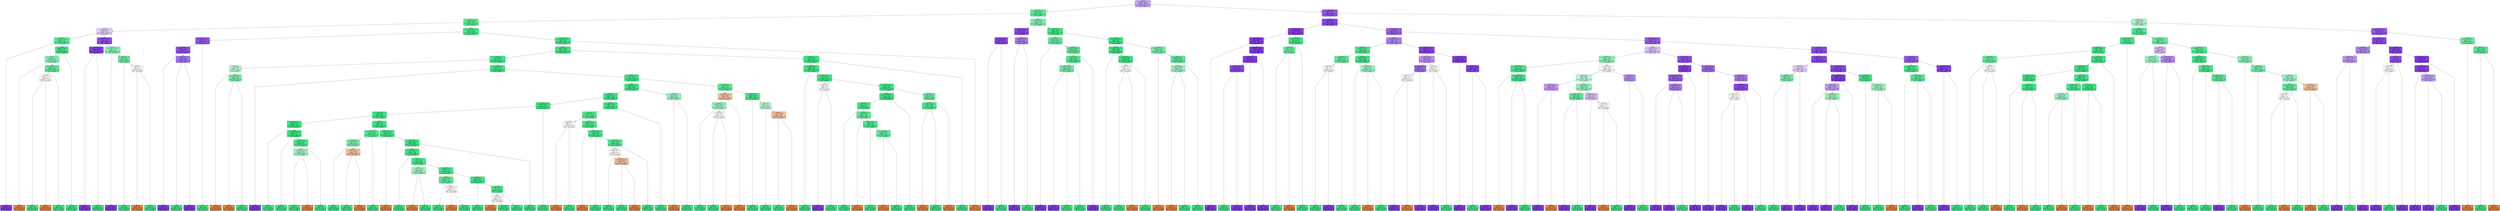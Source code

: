 digraph Tree {
node [shape=box, style="filled, rounded", color="black", fontname="helvetica"] ;
graph [ranksep=equally, splines=polyline] ;
edge [fontname="helvetica"] ;
0 [label="node #0\nMin force <= 0.544\ngini = 0.467\nsamples = 100.0%\nvalue = [0.015, 0.338, 0.647]\nclass = GOOD", fillcolor="#c4a3f3"] ;
1 [label="node #1\nDiameter <= 0.564\ngini = 0.281\nsamples = 30.0%\nvalue = [0.032, 0.837, 0.131]\nclass = Qualified", fillcolor="#5eea99"] ;
0 -> 1 [labeldistance=2.5, labelangle=45, headlabel="True"] ;
2 [label="node #2\nAve force <= 0.298\ngini = 0.233\nsamples = 22.8%\nvalue = [0.039, 0.87, 0.091]\nclass = Qualified", fillcolor="#55e993"] ;
1 -> 2 ;
3 [label="node #3\nMin force <= 0.432\ngini = 0.51\nsamples = 2.8%\nvalue = [0.023, 0.412, 0.565]\nclass = GOOD", fillcolor="#deccf8"] ;
2 -> 3 ;
4 [label="node #4\nMax force <= 0.046\ngini = 0.253\nsamples = 1.2%\nvalue = [0.036, 0.857, 0.107]\nclass = Qualified", fillcolor="#59e995"] ;
3 -> 4 ;
5 [label="node #5\ngini = 0.0\nsamples = 0.1%\nvalue = [0.0, 0.0, 1.0]\nclass = GOOD", fillcolor="#8139e5"] ;
4 -> 5 ;
6 [label="node #6\nDiameter <= 0.209\ngini = 0.077\nsamples = 1.1%\nvalue = [0.04, 0.96, 0.0]\nclass = Qualified", fillcolor="#41e686"] ;
4 -> 6 ;
7 [label="node #7\nRoll density <= 0.777\ngini = 0.408\nsamples = 0.2%\nvalue = [0.286, 0.714, 0.0]\nclass = Qualified", fillcolor="#88efb3"] ;
6 -> 7 ;
8 [label="node #8\ngini = 0.0\nsamples = 0.0%\nvalue = [1.0, 0.0, 0.0]\nclass = Not qualified", fillcolor="#e58139"] ;
7 -> 8 ;
9 [label="node #9\nMin force <= 0.139\ngini = 0.278\nsamples = 0.1%\nvalue = [0.167, 0.833, 0.0]\nclass = Qualified", fillcolor="#61ea9a"] ;
7 -> 9 ;
10 [label="node #10\nMin force <= 0.083\ngini = 0.5\nsamples = 0.0%\nvalue = [0.5, 0.5, 0.0]\nclass = Not qualified", fillcolor="#ffffff"] ;
9 -> 10 ;
11 [label="node #11\ngini = 0.0\nsamples = 0.0%\nvalue = [0.0, 1.0, 0.0]\nclass = Qualified", fillcolor="#39e581"] ;
10 -> 11 ;
12 [label="node #12\ngini = 0.0\nsamples = 0.0%\nvalue = [1.0, 0.0, 0.0]\nclass = Not qualified", fillcolor="#e58139"] ;
10 -> 12 ;
13 [label="node #13\ngini = 0.0\nsamples = 0.1%\nvalue = [0.0, 1.0, 0.0]\nclass = Qualified", fillcolor="#39e581"] ;
9 -> 13 ;
14 [label="node #14\ngini = 0.0\nsamples = 0.9%\nvalue = [0.0, 1.0, 0.0]\nclass = Qualified", fillcolor="#39e581"] ;
6 -> 14 ;
15 [label="node #15\nMax force <= 0.094\ngini = 0.171\nsamples = 1.6%\nvalue = [0.013, 0.08, 0.907]\nclass = GOOD", fillcolor="#8e4de8"] ;
3 -> 15 ;
16 [label="node #16\nMax CV% <= 0.036\ngini = 0.056\nsamples = 1.5%\nvalue = [0.0, 0.029, 0.971]\nclass = GOOD", fillcolor="#853fe6"] ;
15 -> 16 ;
17 [label="node #17\ngini = 0.0\nsamples = 1.4%\nvalue = [0.0, 0.0, 1.0]\nclass = GOOD", fillcolor="#8139e5"] ;
16 -> 17 ;
18 [label="node #18\ngini = 0.0\nsamples = 0.0%\nvalue = [0.0, 1.0, 0.0]\nclass = Qualified", fillcolor="#39e581"] ;
16 -> 18 ;
19 [label="node #19\nMax CV% <= 0.039\ngini = 0.5\nsamples = 0.1%\nvalue = [0.167, 0.667, 0.167]\nclass = Qualified", fillcolor="#88efb3"] ;
15 -> 19 ;
20 [label="node #20\ngini = 0.0\nsamples = 0.0%\nvalue = [0.0, 0.0, 1.0]\nclass = GOOD", fillcolor="#8139e5"] ;
19 -> 20 ;
21 [label="node #21\nMin force <= 0.524\ngini = 0.32\nsamples = 0.1%\nvalue = [0.2, 0.8, 0.0]\nclass = Qualified", fillcolor="#6aeca0"] ;
19 -> 21 ;
22 [label="node #22\ngini = 0.0\nsamples = 0.1%\nvalue = [0.0, 1.0, 0.0]\nclass = Qualified", fillcolor="#39e581"] ;
21 -> 22 ;
23 [label="node #23\nAve force <= 0.27\ngini = 0.5\nsamples = 0.0%\nvalue = [0.5, 0.5, 0.0]\nclass = Not qualified", fillcolor="#ffffff"] ;
21 -> 23 ;
24 [label="node #24\ngini = 0.0\nsamples = 0.0%\nvalue = [1.0, 0.0, 0.0]\nclass = Not qualified", fillcolor="#e58139"] ;
23 -> 24 ;
25 [label="node #25\ngini = 0.0\nsamples = 0.0%\nvalue = [0.0, 1.0, 0.0]\nclass = Qualified", fillcolor="#39e581"] ;
23 -> 25 ;
26 [label="node #26\nMax force <= 0.079\ngini = 0.124\nsamples = 19.9%\nvalue = [0.041, 0.935, 0.024]\nclass = Qualified", fillcolor="#46e78a"] ;
2 -> 26 ;
27 [label="node #27\nRoll density <= 0.75\ngini = 0.236\nsamples = 0.5%\nvalue = [0.0, 0.136, 0.864]\nclass = GOOD", fillcolor="#9558e9"] ;
26 -> 27 ;
28 [label="node #28\nMax force <= 0.072\ngini = 0.172\nsamples = 0.5%\nvalue = [0.0, 0.095, 0.905]\nclass = GOOD", fillcolor="#8e4ee8"] ;
27 -> 28 ;
29 [label="node #29\ngini = 0.0\nsamples = 0.3%\nvalue = [0.0, 0.0, 1.0]\nclass = GOOD", fillcolor="#8139e5"] ;
28 -> 29 ;
30 [label="node #30\nMin force <= 0.5\ngini = 0.346\nsamples = 0.2%\nvalue = [0.0, 0.222, 0.778]\nclass = GOOD", fillcolor="#a572ec"] ;
28 -> 30 ;
31 [label="node #31\ngini = 0.0\nsamples = 0.0%\nvalue = [0.0, 1.0, 0.0]\nclass = Qualified", fillcolor="#39e581"] ;
30 -> 31 ;
32 [label="node #32\ngini = 0.0\nsamples = 0.2%\nvalue = [0.0, 0.0, 1.0]\nclass = GOOD", fillcolor="#8139e5"] ;
30 -> 32 ;
33 [label="node #33\ngini = 0.0\nsamples = 0.0%\nvalue = [0.0, 1.0, 0.0]\nclass = Qualified", fillcolor="#39e581"] ;
27 -> 33 ;
34 [label="node #34\nMax force <= 0.486\ngini = 0.087\nsamples = 19.5%\nvalue = [0.042, 0.954, 0.003]\nclass = Qualified", fillcolor="#42e687"] ;
26 -> 34 ;
35 [label="node #35\nDiameter <= 0.45\ngini = 0.061\nsamples = 19.2%\nvalue = [0.028, 0.968, 0.003]\nclass = Qualified", fillcolor="#3fe685"] ;
34 -> 35 ;
36 [label="node #36\nAve CV% <= 0.082\ngini = 0.083\nsamples = 11.5%\nvalue = [0.039, 0.957, 0.004]\nclass = Qualified", fillcolor="#42e687"] ;
35 -> 36 ;
37 [label="node #37\nMin CV% <= 0.149\ngini = 0.48\nsamples = 0.1%\nvalue = [0.4, 0.6, 0.0]\nclass = Qualified", fillcolor="#bdf6d5"] ;
36 -> 37 ;
38 [label="node #38\ngini = 0.0\nsamples = 0.0%\nvalue = [1.0, 0.0, 0.0]\nclass = Not qualified", fillcolor="#e58139"] ;
37 -> 38 ;
39 [label="node #39\nMin force <= 0.391\ngini = 0.375\nsamples = 0.1%\nvalue = [0.25, 0.75, 0.0]\nclass = Qualified", fillcolor="#7beeab"] ;
37 -> 39 ;
40 [label="node #40\ngini = 0.0\nsamples = 0.0%\nvalue = [1.0, 0.0, 0.0]\nclass = Not qualified", fillcolor="#e58139"] ;
39 -> 40 ;
41 [label="node #41\ngini = 0.0\nsamples = 0.1%\nvalue = [0.0, 1.0, 0.0]\nclass = Qualified", fillcolor="#39e581"] ;
39 -> 41 ;
42 [label="node #42\nMax CV% <= 0.038\ngini = 0.077\nsamples = 11.4%\nvalue = [0.036, 0.96, 0.004]\nclass = Qualified", fillcolor="#41e686"] ;
36 -> 42 ;
43 [label="node #43\ngini = 0.0\nsamples = 0.0%\nvalue = [0.0, 0.0, 1.0]\nclass = GOOD", fillcolor="#8139e5"] ;
42 -> 43 ;
44 [label="node #44\nMax CV% <= 0.199\ngini = 0.07\nsamples = 11.3%\nvalue = [0.036, 0.964, 0.0]\nclass = Qualified", fillcolor="#40e686"] ;
42 -> 44 ;
45 [label="node #45\nDiameter <= 0.449\ngini = 0.052\nsamples = 10.5%\nvalue = [0.027, 0.973, 0.0]\nclass = Qualified", fillcolor="#3ee684"] ;
44 -> 45 ;
46 [label="node #46\nMax CV% <= 0.14\ngini = 0.049\nsamples = 10.4%\nvalue = [0.025, 0.975, 0.0]\nclass = Qualified", fillcolor="#3ee684"] ;
45 -> 46 ;
47 [label="node #47\nRoll density <= 0.677\ngini = 0.037\nsamples = 8.1%\nvalue = [0.019, 0.981, 0.0]\nclass = Qualified", fillcolor="#3de583"] ;
46 -> 47 ;
48 [label="node #48\nMin CV% <= 0.419\ngini = 0.051\nsamples = 5.8%\nvalue = [0.026, 0.974, 0.0]\nclass = Qualified", fillcolor="#3ee684"] ;
47 -> 48 ;
49 [label="node #49\nDiameter <= 0.394\ngini = 0.016\nsamples = 2.8%\nvalue = [0.008, 0.992, 0.0]\nclass = Qualified", fillcolor="#3be582"] ;
48 -> 49 ;
50 [label="node #50\ngini = 0.0\nsamples = 1.4%\nvalue = [0.0, 1.0, 0.0]\nclass = Qualified", fillcolor="#39e581"] ;
49 -> 50 ;
51 [label="node #51\nRoll density <= 0.568\ngini = 0.032\nsamples = 1.3%\nvalue = [0.016, 0.984, 0.0]\nclass = Qualified", fillcolor="#3ce583"] ;
49 -> 51 ;
52 [label="node #52\ngini = 0.0\nsamples = 1.0%\nvalue = [0.0, 1.0, 0.0]\nclass = Qualified", fillcolor="#39e581"] ;
51 -> 52 ;
53 [label="node #53\nDiameter <= 0.396\ngini = 0.133\nsamples = 0.3%\nvalue = [0.071, 0.929, 0.0]\nclass = Qualified", fillcolor="#48e78b"] ;
51 -> 53 ;
54 [label="node #54\nAve force <= 0.464\ngini = 0.444\nsamples = 0.1%\nvalue = [0.333, 0.667, 0.0]\nclass = Qualified", fillcolor="#9cf2c0"] ;
53 -> 54 ;
55 [label="node #55\ngini = 0.0\nsamples = 0.0%\nvalue = [0.0, 1.0, 0.0]\nclass = Qualified", fillcolor="#39e581"] ;
54 -> 55 ;
56 [label="node #56\ngini = 0.0\nsamples = 0.0%\nvalue = [1.0, 0.0, 0.0]\nclass = Not qualified", fillcolor="#e58139"] ;
54 -> 56 ;
57 [label="node #57\ngini = 0.0\nsamples = 0.2%\nvalue = [0.0, 1.0, 0.0]\nclass = Qualified", fillcolor="#39e581"] ;
53 -> 57 ;
58 [label="node #58\nMax force <= 0.137\ngini = 0.083\nsamples = 3.0%\nvalue = [0.043, 0.957, 0.0]\nclass = Qualified", fillcolor="#42e687"] ;
48 -> 58 ;
59 [label="node #59\nMin CV% <= 0.527\ngini = 0.219\nsamples = 0.3%\nvalue = [0.125, 0.875, 0.0]\nclass = Qualified", fillcolor="#55e993"] ;
58 -> 59 ;
60 [label="node #60\nMax CV% <= 0.091\ngini = 0.375\nsamples = 0.2%\nvalue = [0.25, 0.75, 0.0]\nclass = Qualified", fillcolor="#7beeab"] ;
59 -> 60 ;
61 [label="node #61\ngini = 0.0\nsamples = 0.1%\nvalue = [0.0, 1.0, 0.0]\nclass = Qualified", fillcolor="#39e581"] ;
60 -> 61 ;
62 [label="node #62\nMax force <= 0.123\ngini = 0.444\nsamples = 0.1%\nvalue = [0.667, 0.333, 0.0]\nclass = Not qualified", fillcolor="#f2c09c"] ;
60 -> 62 ;
63 [label="node #63\ngini = 0.0\nsamples = 0.0%\nvalue = [0.0, 1.0, 0.0]\nclass = Qualified", fillcolor="#39e581"] ;
62 -> 63 ;
64 [label="node #64\ngini = 0.0\nsamples = 0.0%\nvalue = [1.0, 0.0, 0.0]\nclass = Not qualified", fillcolor="#e58139"] ;
62 -> 64 ;
65 [label="node #65\ngini = 0.0\nsamples = 0.2%\nvalue = [0.0, 1.0, 0.0]\nclass = Qualified", fillcolor="#39e581"] ;
59 -> 65 ;
66 [label="node #66\nDiameter <= 0.299\ngini = 0.063\nsamples = 2.7%\nvalue = [0.033, 0.967, 0.0]\nclass = Qualified", fillcolor="#40e685"] ;
58 -> 66 ;
67 [label="node #67\ngini = 0.0\nsamples = 0.0%\nvalue = [1.0, 0.0, 0.0]\nclass = Not qualified", fillcolor="#e58139"] ;
66 -> 67 ;
68 [label="node #68\nAve CV% <= 0.336\ngini = 0.048\nsamples = 2.6%\nvalue = [0.025, 0.975, 0.0]\nclass = Qualified", fillcolor="#3ee684"] ;
66 -> 68 ;
69 [label="node #69\nMin force <= 0.429\ngini = 0.101\nsamples = 1.2%\nvalue = [0.054, 0.946, 0.0]\nclass = Qualified", fillcolor="#44e688"] ;
68 -> 69 ;
70 [label="node #70\ngini = 0.0\nsamples = 0.3%\nvalue = [0.0, 1.0, 0.0]\nclass = Qualified", fillcolor="#39e581"] ;
69 -> 70 ;
71 [label="node #71\nMin force <= 0.441\ngini = 0.136\nsamples = 0.9%\nvalue = [0.073, 0.927, 0.0]\nclass = Qualified", fillcolor="#49e78b"] ;
69 -> 71 ;
72 [label="node #72\nAve CV% <= 0.246\ngini = 0.444\nsamples = 0.1%\nvalue = [0.333, 0.667, 0.0]\nclass = Qualified", fillcolor="#9cf2c0"] ;
71 -> 72 ;
73 [label="node #73\ngini = 0.0\nsamples = 0.0%\nvalue = [1.0, 0.0, 0.0]\nclass = Not qualified", fillcolor="#e58139"] ;
72 -> 73 ;
74 [label="node #74\ngini = 0.0\nsamples = 0.0%\nvalue = [0.0, 1.0, 0.0]\nclass = Qualified", fillcolor="#39e581"] ;
72 -> 74 ;
75 [label="node #75\nMax force <= 0.151\ngini = 0.1\nsamples = 0.8%\nvalue = [0.053, 0.947, 0.0]\nclass = Qualified", fillcolor="#44e688"] ;
71 -> 75 ;
76 [label="node #76\nMin force <= 0.527\ngini = 0.278\nsamples = 0.1%\nvalue = [0.167, 0.833, 0.0]\nclass = Qualified", fillcolor="#61ea9a"] ;
75 -> 76 ;
77 [label="node #77\ngini = 0.0\nsamples = 0.1%\nvalue = [0.0, 1.0, 0.0]\nclass = Qualified", fillcolor="#39e581"] ;
76 -> 77 ;
78 [label="node #78\nRoll density <= 0.595\ngini = 0.5\nsamples = 0.0%\nvalue = [0.5, 0.5, 0.0]\nclass = Not qualified", fillcolor="#ffffff"] ;
76 -> 78 ;
79 [label="node #79\ngini = 0.0\nsamples = 0.0%\nvalue = [1.0, 0.0, 0.0]\nclass = Not qualified", fillcolor="#e58139"] ;
78 -> 79 ;
80 [label="node #80\ngini = 0.0\nsamples = 0.0%\nvalue = [0.0, 1.0, 0.0]\nclass = Qualified", fillcolor="#39e581"] ;
78 -> 80 ;
81 [label="node #81\nMin CV% <= 0.5\ngini = 0.061\nsamples = 0.7%\nvalue = [0.031, 0.969, 0.0]\nclass = Qualified", fillcolor="#3fe685"] ;
75 -> 81 ;
82 [label="node #82\ngini = 0.0\nsamples = 0.5%\nvalue = [0.0, 1.0, 0.0]\nclass = Qualified", fillcolor="#39e581"] ;
81 -> 82 ;
83 [label="node #83\nAve force <= 0.516\ngini = 0.18\nsamples = 0.2%\nvalue = [0.1, 0.9, 0.0]\nclass = Qualified", fillcolor="#4fe88f"] ;
81 -> 83 ;
84 [label="node #84\nAve CV% <= 0.291\ngini = 0.5\nsamples = 0.0%\nvalue = [0.5, 0.5, 0.0]\nclass = Not qualified", fillcolor="#ffffff"] ;
83 -> 84 ;
85 [label="node #85\ngini = 0.0\nsamples = 0.0%\nvalue = [1.0, 0.0, 0.0]\nclass = Not qualified", fillcolor="#e58139"] ;
84 -> 85 ;
86 [label="node #86\ngini = 0.0\nsamples = 0.0%\nvalue = [0.0, 1.0, 0.0]\nclass = Qualified", fillcolor="#39e581"] ;
84 -> 86 ;
87 [label="node #87\ngini = 0.0\nsamples = 0.2%\nvalue = [0.0, 1.0, 0.0]\nclass = Qualified", fillcolor="#39e581"] ;
83 -> 87 ;
88 [label="node #88\ngini = 0.0\nsamples = 1.4%\nvalue = [0.0, 1.0, 0.0]\nclass = Qualified", fillcolor="#39e581"] ;
68 -> 88 ;
89 [label="node #89\ngini = 0.0\nsamples = 2.3%\nvalue = [0.0, 1.0, 0.0]\nclass = Qualified", fillcolor="#39e581"] ;
47 -> 89 ;
90 [label="node #90\nDiameter <= 0.351\ngini = 0.09\nsamples = 2.3%\nvalue = [0.047, 0.953, 0.0]\nclass = Qualified", fillcolor="#43e687"] ;
46 -> 90 ;
91 [label="node #91\nMax CV% <= 0.143\ngini = 0.183\nsamples = 1.1%\nvalue = [0.102, 0.898, 0.0]\nclass = Qualified", fillcolor="#50e88f"] ;
90 -> 91 ;
92 [label="node #92\nRoll density <= 0.7\ngini = 0.5\nsamples = 0.1%\nvalue = [0.5, 0.5, 0.0]\nclass = Not qualified", fillcolor="#ffffff"] ;
91 -> 92 ;
93 [label="node #93\ngini = 0.0\nsamples = 0.0%\nvalue = [1.0, 0.0, 0.0]\nclass = Not qualified", fillcolor="#e58139"] ;
92 -> 93 ;
94 [label="node #94\ngini = 0.0\nsamples = 0.0%\nvalue = [0.0, 1.0, 0.0]\nclass = Qualified", fillcolor="#39e581"] ;
92 -> 94 ;
95 [label="node #95\nMax force <= 0.143\ngini = 0.124\nsamples = 1.0%\nvalue = [0.067, 0.933, 0.0]\nclass = Qualified", fillcolor="#47e78a"] ;
91 -> 95 ;
96 [label="node #96\ngini = 0.0\nsamples = 0.0%\nvalue = [1.0, 0.0, 0.0]\nclass = Not qualified", fillcolor="#e58139"] ;
95 -> 96 ;
97 [label="node #97\nAve force <= 0.528\ngini = 0.087\nsamples = 1.0%\nvalue = [0.045, 0.955, 0.0]\nclass = Qualified", fillcolor="#42e687"] ;
95 -> 97 ;
98 [label="node #98\ngini = 0.0\nsamples = 0.5%\nvalue = [0.0, 1.0, 0.0]\nclass = Qualified", fillcolor="#39e581"] ;
97 -> 98 ;
99 [label="node #99\nMax force <= 0.236\ngini = 0.188\nsamples = 0.4%\nvalue = [0.105, 0.895, 0.0]\nclass = Qualified", fillcolor="#50e890"] ;
97 -> 99 ;
100 [label="node #100\nDiameter <= 0.252\ngini = 0.5\nsamples = 0.1%\nvalue = [0.5, 0.5, 0.0]\nclass = Not qualified", fillcolor="#ffffff"] ;
99 -> 100 ;
101 [label="node #101\ngini = 0.0\nsamples = 0.0%\nvalue = [0.0, 1.0, 0.0]\nclass = Qualified", fillcolor="#39e581"] ;
100 -> 101 ;
102 [label="node #102\nRoll density <= 0.695\ngini = 0.444\nsamples = 0.1%\nvalue = [0.667, 0.333, 0.0]\nclass = Not qualified", fillcolor="#f2c09c"] ;
100 -> 102 ;
103 [label="node #103\ngini = 0.0\nsamples = 0.0%\nvalue = [0.0, 1.0, 0.0]\nclass = Qualified", fillcolor="#39e581"] ;
102 -> 103 ;
104 [label="node #104\ngini = 0.0\nsamples = 0.0%\nvalue = [1.0, 0.0, 0.0]\nclass = Not qualified", fillcolor="#e58139"] ;
102 -> 104 ;
105 [label="node #105\ngini = 0.0\nsamples = 0.3%\nvalue = [0.0, 1.0, 0.0]\nclass = Qualified", fillcolor="#39e581"] ;
99 -> 105 ;
106 [label="node #106\ngini = 0.0\nsamples = 1.2%\nvalue = [0.0, 1.0, 0.0]\nclass = Qualified", fillcolor="#39e581"] ;
90 -> 106 ;
107 [label="node #107\nAve CV% <= 0.276\ngini = 0.444\nsamples = 0.1%\nvalue = [0.333, 0.667, 0.0]\nclass = Qualified", fillcolor="#9cf2c0"] ;
45 -> 107 ;
108 [label="node #108\ngini = 0.0\nsamples = 0.0%\nvalue = [1.0, 0.0, 0.0]\nclass = Not qualified", fillcolor="#e58139"] ;
107 -> 108 ;
109 [label="node #109\ngini = 0.0\nsamples = 0.0%\nvalue = [0.0, 1.0, 0.0]\nclass = Qualified", fillcolor="#39e581"] ;
107 -> 109 ;
110 [label="node #110\nMax CV% <= 0.205\ngini = 0.25\nsamples = 0.9%\nvalue = [0.146, 0.854, 0.0]\nclass = Qualified", fillcolor="#5be997"] ;
44 -> 110 ;
111 [label="node #111\nDiameter <= 0.341\ngini = 0.444\nsamples = 0.1%\nvalue = [0.667, 0.333, 0.0]\nclass = Not qualified", fillcolor="#f2c09c"] ;
110 -> 111 ;
112 [label="node #112\nRoll density <= 0.668\ngini = 0.444\nsamples = 0.1%\nvalue = [0.333, 0.667, 0.0]\nclass = Qualified", fillcolor="#9cf2c0"] ;
111 -> 112 ;
113 [label="node #113\ngini = 0.0\nsamples = 0.0%\nvalue = [0.0, 1.0, 0.0]\nclass = Qualified", fillcolor="#39e581"] ;
112 -> 113 ;
114 [label="node #114\nMin CV% <= 0.554\ngini = 0.5\nsamples = 0.0%\nvalue = [0.5, 0.5, 0.0]\nclass = Not qualified", fillcolor="#ffffff"] ;
112 -> 114 ;
115 [label="node #115\ngini = 0.0\nsamples = 0.0%\nvalue = [0.0, 1.0, 0.0]\nclass = Qualified", fillcolor="#39e581"] ;
114 -> 115 ;
116 [label="node #116\ngini = 0.0\nsamples = 0.0%\nvalue = [1.0, 0.0, 0.0]\nclass = Not qualified", fillcolor="#e58139"] ;
114 -> 116 ;
117 [label="node #117\ngini = 0.0\nsamples = 0.1%\nvalue = [1.0, 0.0, 0.0]\nclass = Not qualified", fillcolor="#e58139"] ;
111 -> 117 ;
118 [label="node #118\nAve force <= 0.611\ngini = 0.108\nsamples = 0.8%\nvalue = [0.057, 0.943, 0.0]\nclass = Qualified", fillcolor="#45e789"] ;
110 -> 118 ;
119 [label="node #119\ngini = 0.0\nsamples = 0.6%\nvalue = [0.0, 1.0, 0.0]\nclass = Qualified", fillcolor="#39e581"] ;
118 -> 119 ;
120 [label="node #120\nDiameter <= 0.327\ngini = 0.48\nsamples = 0.1%\nvalue = [0.4, 0.6, 0.0]\nclass = Qualified", fillcolor="#bdf6d5"] ;
118 -> 120 ;
121 [label="node #121\ngini = 0.0\nsamples = 0.0%\nvalue = [0.0, 1.0, 0.0]\nclass = Qualified", fillcolor="#39e581"] ;
120 -> 121 ;
122 [label="node #122\nMin CV% <= 0.405\ngini = 0.444\nsamples = 0.1%\nvalue = [0.667, 0.333, 0.0]\nclass = Not qualified", fillcolor="#f2c09c"] ;
120 -> 122 ;
123 [label="node #123\ngini = 0.0\nsamples = 0.0%\nvalue = [0.0, 1.0, 0.0]\nclass = Qualified", fillcolor="#39e581"] ;
122 -> 123 ;
124 [label="node #124\ngini = 0.0\nsamples = 0.0%\nvalue = [1.0, 0.0, 0.0]\nclass = Not qualified", fillcolor="#e58139"] ;
122 -> 124 ;
125 [label="node #125\nAve force <= 0.544\ngini = 0.028\nsamples = 7.7%\nvalue = [0.011, 0.986, 0.003]\nclass = Qualified", fillcolor="#3ce583"] ;
35 -> 125 ;
126 [label="node #126\nDiameter <= 0.494\ngini = 0.038\nsamples = 5.6%\nvalue = [0.015, 0.981, 0.004]\nclass = Qualified", fillcolor="#3de683"] ;
125 -> 126 ;
127 [label="node #127\ngini = 0.0\nsamples = 2.0%\nvalue = [0.0, 1.0, 0.0]\nclass = Qualified", fillcolor="#39e581"] ;
126 -> 127 ;
128 [label="node #128\nMax force <= 0.083\ngini = 0.058\nsamples = 3.6%\nvalue = [0.024, 0.97, 0.006]\nclass = Qualified", fillcolor="#3fe685"] ;
126 -> 128 ;
129 [label="node #129\nAve CV% <= 0.313\ngini = 0.5\nsamples = 0.0%\nvalue = [0.0, 0.5, 0.5]\nclass = Qualified", fillcolor="#ffffff"] ;
128 -> 129 ;
130 [label="node #130\ngini = 0.0\nsamples = 0.0%\nvalue = [0.0, 0.0, 1.0]\nclass = GOOD", fillcolor="#8139e5"] ;
129 -> 130 ;
131 [label="node #131\ngini = 0.0\nsamples = 0.0%\nvalue = [0.0, 1.0, 0.0]\nclass = Qualified", fillcolor="#39e581"] ;
129 -> 131 ;
132 [label="node #132\nMax CV% <= 0.209\ngini = 0.047\nsamples = 3.6%\nvalue = [0.024, 0.976, 0.0]\nclass = Qualified", fillcolor="#3ee684"] ;
128 -> 132 ;
133 [label="node #133\nMax CV% <= 0.073\ngini = 0.025\nsamples = 3.4%\nvalue = [0.013, 0.987, 0.0]\nclass = Qualified", fillcolor="#3ce583"] ;
132 -> 133 ;
134 [label="node #134\nAve CV% <= 0.291\ngini = 0.147\nsamples = 0.5%\nvalue = [0.08, 0.92, 0.0]\nclass = Qualified", fillcolor="#4ae78c"] ;
133 -> 134 ;
135 [label="node #135\ngini = 0.0\nsamples = 0.3%\nvalue = [0.0, 1.0, 0.0]\nclass = Qualified", fillcolor="#39e581"] ;
134 -> 135 ;
136 [label="node #136\nDiameter <= 0.498\ngini = 0.278\nsamples = 0.3%\nvalue = [0.167, 0.833, 0.0]\nclass = Qualified", fillcolor="#61ea9a"] ;
134 -> 136 ;
137 [label="node #137\ngini = 0.0\nsamples = 0.0%\nvalue = [1.0, 0.0, 0.0]\nclass = Not qualified", fillcolor="#e58139"] ;
136 -> 137 ;
138 [label="node #138\nMin force <= 0.47\ngini = 0.165\nsamples = 0.2%\nvalue = [0.091, 0.909, 0.0]\nclass = Qualified", fillcolor="#4de88e"] ;
136 -> 138 ;
139 [label="node #139\ngini = 0.0\nsamples = 0.1%\nvalue = [0.0, 1.0, 0.0]\nclass = Qualified", fillcolor="#39e581"] ;
138 -> 139 ;
140 [label="node #140\nMin CV% <= 0.378\ngini = 0.278\nsamples = 0.1%\nvalue = [0.167, 0.833, 0.0]\nclass = Qualified", fillcolor="#61ea9a"] ;
138 -> 140 ;
141 [label="node #141\ngini = 0.0\nsamples = 0.0%\nvalue = [1.0, 0.0, 0.0]\nclass = Not qualified", fillcolor="#e58139"] ;
140 -> 141 ;
142 [label="node #142\ngini = 0.0\nsamples = 0.1%\nvalue = [0.0, 1.0, 0.0]\nclass = Qualified", fillcolor="#39e581"] ;
140 -> 142 ;
143 [label="node #143\ngini = 0.0\nsamples = 2.8%\nvalue = [0.0, 1.0, 0.0]\nclass = Qualified", fillcolor="#39e581"] ;
133 -> 143 ;
144 [label="node #144\nAve force <= 0.524\ngini = 0.32\nsamples = 0.2%\nvalue = [0.2, 0.8, 0.0]\nclass = Qualified", fillcolor="#6aeca0"] ;
132 -> 144 ;
145 [label="node #145\nMax force <= 0.202\ngini = 0.198\nsamples = 0.2%\nvalue = [0.111, 0.889, 0.0]\nclass = Qualified", fillcolor="#52e891"] ;
144 -> 145 ;
146 [label="node #146\ngini = 0.0\nsamples = 0.0%\nvalue = [1.0, 0.0, 0.0]\nclass = Not qualified", fillcolor="#e58139"] ;
145 -> 146 ;
147 [label="node #147\ngini = 0.0\nsamples = 0.2%\nvalue = [0.0, 1.0, 0.0]\nclass = Qualified", fillcolor="#39e581"] ;
145 -> 147 ;
148 [label="node #148\ngini = 0.0\nsamples = 0.0%\nvalue = [1.0, 0.0, 0.0]\nclass = Not qualified", fillcolor="#e58139"] ;
144 -> 148 ;
149 [label="node #149\ngini = 0.0\nsamples = 2.0%\nvalue = [0.0, 1.0, 0.0]\nclass = Qualified", fillcolor="#39e581"] ;
125 -> 149 ;
150 [label="node #150\ngini = 0.0\nsamples = 0.3%\nvalue = [1.0, 0.0, 0.0]\nclass = Not qualified", fillcolor="#e58139"] ;
34 -> 150 ;
151 [label="node #151\nMax force <= 0.08\ngini = 0.395\nsamples = 7.2%\nvalue = [0.009, 0.734, 0.257]\nclass = Qualified", fillcolor="#80eeae"] ;
1 -> 151 ;
152 [label="node #152\nMin CV% <= 0.608\ngini = 0.127\nsamples = 1.9%\nvalue = [0.0, 0.068, 0.932]\nclass = GOOD", fillcolor="#8a47e7"] ;
151 -> 152 ;
153 [label="node #153\nMax CV% <= 0.035\ngini = 0.095\nsamples = 1.7%\nvalue = [0.0, 0.05, 0.95]\nclass = GOOD", fillcolor="#8843e6"] ;
152 -> 153 ;
154 [label="node #154\ngini = 0.0\nsamples = 1.6%\nvalue = [0.0, 0.0, 1.0]\nclass = GOOD", fillcolor="#8139e5"] ;
153 -> 154 ;
155 [label="node #155\ngini = 0.0\nsamples = 0.1%\nvalue = [0.0, 1.0, 0.0]\nclass = Qualified", fillcolor="#39e581"] ;
153 -> 155 ;
156 [label="node #156\nMax CV% <= 0.037\ngini = 0.375\nsamples = 0.2%\nvalue = [0.0, 0.25, 0.75]\nclass = GOOD", fillcolor="#ab7bee"] ;
152 -> 156 ;
157 [label="node #157\ngini = 0.0\nsamples = 0.1%\nvalue = [0.0, 0.0, 1.0]\nclass = GOOD", fillcolor="#8139e5"] ;
156 -> 157 ;
158 [label="node #158\ngini = 0.0\nsamples = 0.0%\nvalue = [0.0, 1.0, 0.0]\nclass = Qualified", fillcolor="#39e581"] ;
156 -> 158 ;
159 [label="node #159\nMax force <= 0.112\ngini = 0.055\nsamples = 5.3%\nvalue = [0.012, 0.972, 0.016]\nclass = Qualified", fillcolor="#3fe685"] ;
151 -> 159 ;
160 [label="node #160\nAve CV% <= 0.172\ngini = 0.278\nsamples = 0.5%\nvalue = [0.0, 0.833, 0.167]\nclass = Qualified", fillcolor="#61ea9a"] ;
159 -> 160 ;
161 [label="node #161\ngini = 0.0\nsamples = 0.0%\nvalue = [0.0, 0.0, 1.0]\nclass = GOOD", fillcolor="#8139e5"] ;
160 -> 161 ;
162 [label="node #162\nMax force <= 0.109\ngini = 0.227\nsamples = 0.5%\nvalue = [0.0, 0.87, 0.13]\nclass = Qualified", fillcolor="#57e994"] ;
160 -> 162 ;
163 [label="node #163\nAve CV% <= 0.276\ngini = 0.165\nsamples = 0.5%\nvalue = [0.0, 0.909, 0.091]\nclass = Qualified", fillcolor="#4de88e"] ;
162 -> 163 ;
164 [label="node #164\nMax CV% <= 0.039\ngini = 0.346\nsamples = 0.2%\nvalue = [0.0, 0.778, 0.222]\nclass = Qualified", fillcolor="#72eca5"] ;
163 -> 164 ;
165 [label="node #165\ngini = 0.0\nsamples = 0.0%\nvalue = [0.0, 0.0, 1.0]\nclass = GOOD", fillcolor="#8139e5"] ;
164 -> 165 ;
166 [label="node #166\ngini = 0.0\nsamples = 0.2%\nvalue = [0.0, 1.0, 0.0]\nclass = Qualified", fillcolor="#39e581"] ;
164 -> 166 ;
167 [label="node #167\ngini = 0.0\nsamples = 0.3%\nvalue = [0.0, 1.0, 0.0]\nclass = Qualified", fillcolor="#39e581"] ;
163 -> 167 ;
168 [label="node #168\ngini = 0.0\nsamples = 0.0%\nvalue = [0.0, 0.0, 1.0]\nclass = GOOD", fillcolor="#8139e5"] ;
162 -> 168 ;
169 [label="node #169\nMax CV% <= 0.219\ngini = 0.027\nsamples = 4.8%\nvalue = [0.013, 0.987, 0.0]\nclass = Qualified", fillcolor="#3ce583"] ;
159 -> 169 ;
170 [label="node #170\nDiameter <= 0.656\ngini = 0.009\nsamples = 4.6%\nvalue = [0.005, 0.995, 0.0]\nclass = Qualified", fillcolor="#3ae582"] ;
169 -> 170 ;
171 [label="node #171\ngini = 0.0\nsamples = 2.8%\nvalue = [0.0, 1.0, 0.0]\nclass = Qualified", fillcolor="#39e581"] ;
170 -> 171 ;
172 [label="node #172\nDiameter <= 0.658\ngini = 0.024\nsamples = 1.8%\nvalue = [0.012, 0.988, 0.0]\nclass = Qualified", fillcolor="#3be583"] ;
170 -> 172 ;
173 [label="node #173\nMax CV% <= 0.098\ngini = 0.5\nsamples = 0.0%\nvalue = [0.5, 0.5, 0.0]\nclass = Not qualified", fillcolor="#ffffff"] ;
172 -> 173 ;
174 [label="node #174\ngini = 0.0\nsamples = 0.0%\nvalue = [0.0, 1.0, 0.0]\nclass = Qualified", fillcolor="#39e581"] ;
173 -> 174 ;
175 [label="node #175\ngini = 0.0\nsamples = 0.0%\nvalue = [1.0, 0.0, 0.0]\nclass = Not qualified", fillcolor="#e58139"] ;
173 -> 175 ;
176 [label="node #176\ngini = 0.0\nsamples = 1.8%\nvalue = [0.0, 1.0, 0.0]\nclass = Qualified", fillcolor="#39e581"] ;
172 -> 176 ;
177 [label="node #177\nMax force <= 0.202\ngini = 0.346\nsamples = 0.2%\nvalue = [0.222, 0.778, 0.0]\nclass = Qualified", fillcolor="#72eca5"] ;
169 -> 177 ;
178 [label="node #178\ngini = 0.0\nsamples = 0.0%\nvalue = [1.0, 0.0, 0.0]\nclass = Not qualified", fillcolor="#e58139"] ;
177 -> 178 ;
179 [label="node #179\nDiameter <= 0.651\ngini = 0.219\nsamples = 0.2%\nvalue = [0.125, 0.875, 0.0]\nclass = Qualified", fillcolor="#55e993"] ;
177 -> 179 ;
180 [label="node #180\nMax force <= 0.292\ngini = 0.444\nsamples = 0.1%\nvalue = [0.333, 0.667, 0.0]\nclass = Qualified", fillcolor="#9cf2c0"] ;
179 -> 180 ;
181 [label="node #181\ngini = 0.0\nsamples = 0.0%\nvalue = [1.0, 0.0, 0.0]\nclass = Not qualified", fillcolor="#e58139"] ;
180 -> 181 ;
182 [label="node #182\ngini = 0.0\nsamples = 0.0%\nvalue = [0.0, 1.0, 0.0]\nclass = Qualified", fillcolor="#39e581"] ;
180 -> 182 ;
183 [label="node #183\ngini = 0.0\nsamples = 0.1%\nvalue = [0.0, 1.0, 0.0]\nclass = Qualified", fillcolor="#39e581"] ;
179 -> 183 ;
184 [label="node #184\nMax force <= 0.165\ngini = 0.231\nsamples = 70.0%\nvalue = [0.008, 0.124, 0.868]\nclass = GOOD", fillcolor="#9457e9"] ;
0 -> 184 [labeldistance=2.5, labelangle=-45, headlabel="False"] ;
185 [label="node #185\nMax force <= 0.126\ngini = 0.124\nsamples = 62.3%\nvalue = [0.002, 0.064, 0.934]\nclass = GOOD", fillcolor="#8a47e7"] ;
184 -> 185 ;
186 [label="node #186\nMax CV% <= 0.039\ngini = 0.038\nsamples = 41.8%\nvalue = [0.001, 0.019, 0.981]\nclass = GOOD", fillcolor="#833de6"] ;
185 -> 186 ;
187 [label="node #187\nAve force <= 0.488\ngini = 0.001\nsamples = 41.0%\nvalue = [0.0, 0.001, 0.999]\nclass = GOOD", fillcolor="#8139e5"] ;
186 -> 187 ;
188 [label="node #188\ngini = 0.0\nsamples = 29.4%\nvalue = [0.0, 0.0, 1.0]\nclass = GOOD", fillcolor="#8139e5"] ;
187 -> 188 ;
189 [label="node #189\nAve force <= 0.496\ngini = 0.004\nsamples = 11.6%\nvalue = [0.0, 0.002, 0.998]\nclass = GOOD", fillcolor="#8139e5"] ;
187 -> 189 ;
190 [label="node #190\nDiameter <= 0.337\ngini = 0.029\nsamples = 1.5%\nvalue = [0.0, 0.014, 0.986]\nclass = GOOD", fillcolor="#833ce5"] ;
189 -> 190 ;
191 [label="node #191\nMin force <= 0.63\ngini = 0.124\nsamples = 0.3%\nvalue = [0.0, 0.067, 0.933]\nclass = GOOD", fillcolor="#8a47e7"] ;
190 -> 191 ;
192 [label="node #192\ngini = 0.0\nsamples = 0.0%\nvalue = [0.0, 1.0, 0.0]\nclass = Qualified", fillcolor="#39e581"] ;
191 -> 192 ;
193 [label="node #193\ngini = 0.0\nsamples = 0.3%\nvalue = [0.0, 0.0, 1.0]\nclass = GOOD", fillcolor="#8139e5"] ;
191 -> 193 ;
194 [label="node #194\ngini = 0.0\nsamples = 1.2%\nvalue = [0.0, 0.0, 1.0]\nclass = GOOD", fillcolor="#8139e5"] ;
190 -> 194 ;
195 [label="node #195\ngini = 0.0\nsamples = 10.1%\nvalue = [0.0, 0.0, 1.0]\nclass = GOOD", fillcolor="#8139e5"] ;
189 -> 195 ;
196 [label="node #196\nAve force <= 0.385\ngini = 0.054\nsamples = 0.8%\nvalue = [0.028, 0.972, 0.0]\nclass = Qualified", fillcolor="#3fe685"] ;
186 -> 196 ;
197 [label="node #197\nAve force <= 0.377\ngini = 0.32\nsamples = 0.1%\nvalue = [0.2, 0.8, 0.0]\nclass = Qualified", fillcolor="#6aeca0"] ;
196 -> 197 ;
198 [label="node #198\ngini = 0.0\nsamples = 0.1%\nvalue = [0.0, 1.0, 0.0]\nclass = Qualified", fillcolor="#39e581"] ;
197 -> 198 ;
199 [label="node #199\ngini = 0.0\nsamples = 0.0%\nvalue = [1.0, 0.0, 0.0]\nclass = Not qualified", fillcolor="#e58139"] ;
197 -> 199 ;
200 [label="node #200\ngini = 0.0\nsamples = 0.7%\nvalue = [0.0, 1.0, 0.0]\nclass = Qualified", fillcolor="#39e581"] ;
196 -> 200 ;
201 [label="node #201\nAve CV% <= 0.231\ngini = 0.274\nsamples = 20.5%\nvalue = [0.006, 0.156, 0.838]\nclass = GOOD", fillcolor="#995fea"] ;
185 -> 201 ;
202 [label="node #202\nMin force <= 0.683\ngini = 0.4\nsamples = 3.4%\nvalue = [0.013, 0.256, 0.731]\nclass = GOOD", fillcolor="#af81ee"] ;
201 -> 202 ;
203 [label="node #203\nMax force <= 0.131\ngini = 0.141\nsamples = 0.9%\nvalue = [0.025, 0.925, 0.05]\nclass = Qualified", fillcolor="#49e78b"] ;
202 -> 203 ;
204 [label="node #204\nDiameter <= 0.39\ngini = 0.278\nsamples = 0.3%\nvalue = [0.0, 0.833, 0.167]\nclass = Qualified", fillcolor="#61ea9a"] ;
203 -> 204 ;
205 [label="node #205\nMin force <= 0.642\ngini = 0.5\nsamples = 0.1%\nvalue = [0.0, 0.5, 0.5]\nclass = Qualified", fillcolor="#ffffff"] ;
204 -> 205 ;
206 [label="node #206\ngini = 0.0\nsamples = 0.0%\nvalue = [0.0, 1.0, 0.0]\nclass = Qualified", fillcolor="#39e581"] ;
205 -> 206 ;
207 [label="node #207\ngini = 0.0\nsamples = 0.0%\nvalue = [0.0, 0.0, 1.0]\nclass = GOOD", fillcolor="#8139e5"] ;
205 -> 207 ;
208 [label="node #208\ngini = 0.0\nsamples = 0.2%\nvalue = [0.0, 1.0, 0.0]\nclass = Qualified", fillcolor="#39e581"] ;
204 -> 208 ;
209 [label="node #209\nMax CV% <= 0.087\ngini = 0.069\nsamples = 0.6%\nvalue = [0.036, 0.964, 0.0]\nclass = Qualified", fillcolor="#40e686"] ;
203 -> 209 ;
210 [label="node #210\ngini = 0.0\nsamples = 0.5%\nvalue = [0.0, 1.0, 0.0]\nclass = Qualified", fillcolor="#39e581"] ;
209 -> 210 ;
211 [label="node #211\nMax CV% <= 0.103\ngini = 0.444\nsamples = 0.1%\nvalue = [0.333, 0.667, 0.0]\nclass = Qualified", fillcolor="#9cf2c0"] ;
209 -> 211 ;
212 [label="node #212\ngini = 0.0\nsamples = 0.0%\nvalue = [1.0, 0.0, 0.0]\nclass = Not qualified", fillcolor="#e58139"] ;
211 -> 212 ;
213 [label="node #213\ngini = 0.0\nsamples = 0.0%\nvalue = [0.0, 1.0, 0.0]\nclass = Qualified", fillcolor="#39e581"] ;
211 -> 213 ;
214 [label="node #214\nMin force <= 0.719\ngini = 0.067\nsamples = 2.5%\nvalue = [0.009, 0.026, 0.966]\nclass = GOOD", fillcolor="#8540e6"] ;
202 -> 214 ;
215 [label="node #215\nMin CV% <= 0.392\ngini = 0.494\nsamples = 0.2%\nvalue = [0.111, 0.222, 0.667]\nclass = GOOD", fillcolor="#b78ef0"] ;
214 -> 215 ;
216 [label="node #216\nRoll density <= 0.455\ngini = 0.32\nsamples = 0.1%\nvalue = [0.2, 0.0, 0.8]\nclass = GOOD", fillcolor="#a06aec"] ;
215 -> 216 ;
217 [label="node #217\nMax CV% <= 0.057\ngini = 0.5\nsamples = 0.0%\nvalue = [0.5, 0.0, 0.5]\nclass = Not qualified", fillcolor="#ffffff"] ;
216 -> 217 ;
218 [label="node #218\ngini = 0.0\nsamples = 0.0%\nvalue = [0.0, 0.0, 1.0]\nclass = GOOD", fillcolor="#8139e5"] ;
217 -> 218 ;
219 [label="node #219\ngini = 0.0\nsamples = 0.0%\nvalue = [1.0, 0.0, 0.0]\nclass = Not qualified", fillcolor="#e58139"] ;
217 -> 219 ;
220 [label="node #220\ngini = 0.0\nsamples = 0.1%\nvalue = [0.0, 0.0, 1.0]\nclass = GOOD", fillcolor="#8139e5"] ;
216 -> 220 ;
221 [label="node #221\nMax force <= 0.135\ngini = 0.5\nsamples = 0.1%\nvalue = [0.0, 0.5, 0.5]\nclass = Qualified", fillcolor="#ffffff"] ;
215 -> 221 ;
222 [label="node #222\ngini = 0.0\nsamples = 0.0%\nvalue = [0.0, 0.0, 1.0]\nclass = GOOD", fillcolor="#8139e5"] ;
221 -> 222 ;
223 [label="node #223\ngini = 0.0\nsamples = 0.0%\nvalue = [0.0, 1.0, 0.0]\nclass = Qualified", fillcolor="#39e581"] ;
221 -> 223 ;
224 [label="node #224\nMax force <= 0.15\ngini = 0.019\nsamples = 2.3%\nvalue = [0.0, 0.009, 0.991]\nclass = GOOD", fillcolor="#823be5"] ;
214 -> 224 ;
225 [label="node #225\ngini = 0.0\nsamples = 1.8%\nvalue = [0.0, 0.0, 1.0]\nclass = GOOD", fillcolor="#8139e5"] ;
224 -> 225 ;
226 [label="node #226\nAve force <= 0.591\ngini = 0.077\nsamples = 0.5%\nvalue = [0.0, 0.04, 0.96]\nclass = GOOD", fillcolor="#8641e6"] ;
224 -> 226 ;
227 [label="node #227\ngini = 0.0\nsamples = 0.0%\nvalue = [0.0, 1.0, 0.0]\nclass = Qualified", fillcolor="#39e581"] ;
226 -> 227 ;
228 [label="node #228\ngini = 0.0\nsamples = 0.5%\nvalue = [0.0, 0.0, 1.0]\nclass = GOOD", fillcolor="#8139e5"] ;
226 -> 228 ;
229 [label="node #229\nAve force <= 0.528\ngini = 0.244\nsamples = 17.1%\nvalue = [0.005, 0.136, 0.859]\nclass = GOOD", fillcolor="#9659e9"] ;
201 -> 229 ;
230 [label="node #230\nMin force <= 0.675\ngini = 0.51\nsamples = 2.4%\nvalue = [0.028, 0.394, 0.578]\nclass = GOOD", fillcolor="#d9c3f7"] ;
229 -> 230 ;
231 [label="node #231\nMin force <= 0.612\ngini = 0.455\nsamples = 1.2%\nvalue = [0.055, 0.691, 0.255]\nclass = Qualified", fillcolor="#8bf0b5"] ;
230 -> 231 ;
232 [label="node #232\nAve force <= 0.302\ngini = 0.14\nsamples = 0.6%\nvalue = [0.037, 0.926, 0.037]\nclass = Qualified", fillcolor="#48e78b"] ;
231 -> 232 ;
233 [label="node #233\ngini = 0.0\nsamples = 0.0%\nvalue = [1.0, 0.0, 0.0]\nclass = Not qualified", fillcolor="#e58139"] ;
232 -> 233 ;
234 [label="node #234\nMax CV% <= 0.038\ngini = 0.074\nsamples = 0.6%\nvalue = [0.0, 0.962, 0.038]\nclass = Qualified", fillcolor="#41e686"] ;
232 -> 234 ;
235 [label="node #235\ngini = 0.0\nsamples = 0.0%\nvalue = [0.0, 0.0, 1.0]\nclass = GOOD", fillcolor="#8139e5"] ;
234 -> 235 ;
236 [label="node #236\ngini = 0.0\nsamples = 0.5%\nvalue = [0.0, 1.0, 0.0]\nclass = Qualified", fillcolor="#39e581"] ;
234 -> 236 ;
237 [label="node #237\nRoll density <= 0.623\ngini = 0.564\nsamples = 0.6%\nvalue = [0.071, 0.464, 0.464]\nclass = Qualified", fillcolor="#ffffff"] ;
231 -> 237 ;
238 [label="node #238\nAve force <= 0.417\ngini = 0.568\nsamples = 0.4%\nvalue = [0.111, 0.556, 0.333]\nclass = Qualified", fillcolor="#bdf6d5"] ;
237 -> 238 ;
239 [label="node #239\nMax CV% <= 0.051\ngini = 0.444\nsamples = 0.1%\nvalue = [0.333, 0.0, 0.667]\nclass = GOOD", fillcolor="#c09cf2"] ;
238 -> 239 ;
240 [label="node #240\ngini = 0.0\nsamples = 0.0%\nvalue = [0.0, 0.0, 1.0]\nclass = GOOD", fillcolor="#8139e5"] ;
239 -> 240 ;
241 [label="node #241\ngini = 0.0\nsamples = 0.0%\nvalue = [1.0, 0.0, 0.0]\nclass = Not qualified", fillcolor="#e58139"] ;
239 -> 241 ;
242 [label="node #242\nAve force <= 0.496\ngini = 0.48\nsamples = 0.3%\nvalue = [0.067, 0.667, 0.267]\nclass = Qualified", fillcolor="#93f1ba"] ;
238 -> 242 ;
243 [label="node #243\nMax force <= 0.131\ngini = 0.298\nsamples = 0.2%\nvalue = [0.0, 0.818, 0.182]\nclass = Qualified", fillcolor="#65eb9d"] ;
242 -> 243 ;
244 [label="node #244\ngini = 0.0\nsamples = 0.0%\nvalue = [0.0, 0.0, 1.0]\nclass = GOOD", fillcolor="#8139e5"] ;
243 -> 244 ;
245 [label="node #245\ngini = 0.0\nsamples = 0.2%\nvalue = [0.0, 1.0, 0.0]\nclass = Qualified", fillcolor="#39e581"] ;
243 -> 245 ;
246 [label="node #246\nMax CV% <= 0.032\ngini = 0.625\nsamples = 0.1%\nvalue = [0.25, 0.25, 0.5]\nclass = GOOD", fillcolor="#d5bdf6"] ;
242 -> 246 ;
247 [label="node #247\ngini = 0.0\nsamples = 0.0%\nvalue = [0.0, 0.0, 1.0]\nclass = GOOD", fillcolor="#8139e5"] ;
246 -> 247 ;
248 [label="node #248\nAve CV% <= 0.448\ngini = 0.5\nsamples = 0.0%\nvalue = [0.5, 0.5, 0.0]\nclass = Not qualified", fillcolor="#ffffff"] ;
246 -> 248 ;
249 [label="node #249\ngini = 0.0\nsamples = 0.0%\nvalue = [1.0, 0.0, 0.0]\nclass = Not qualified", fillcolor="#e58139"] ;
248 -> 249 ;
250 [label="node #250\ngini = 0.0\nsamples = 0.0%\nvalue = [0.0, 1.0, 0.0]\nclass = Qualified", fillcolor="#39e581"] ;
248 -> 250 ;
251 [label="node #251\nMax CV% <= 0.04\ngini = 0.42\nsamples = 0.2%\nvalue = [0.0, 0.3, 0.7]\nclass = GOOD", fillcolor="#b78ef0"] ;
237 -> 251 ;
252 [label="node #252\ngini = 0.0\nsamples = 0.2%\nvalue = [0.0, 0.0, 1.0]\nclass = GOOD", fillcolor="#8139e5"] ;
251 -> 252 ;
253 [label="node #253\ngini = 0.0\nsamples = 0.1%\nvalue = [0.0, 1.0, 0.0]\nclass = Qualified", fillcolor="#39e581"] ;
251 -> 253 ;
254 [label="node #254\nMin CV% <= 0.527\ngini = 0.168\nsamples = 1.2%\nvalue = [0.0, 0.093, 0.907]\nclass = GOOD", fillcolor="#8e4de8"] ;
230 -> 254 ;
255 [label="node #255\nAve CV% <= 0.261\ngini = 0.059\nsamples = 0.7%\nvalue = [0.0, 0.03, 0.97]\nclass = GOOD", fillcolor="#853fe6"] ;
254 -> 255 ;
256 [label="node #256\nRoll density <= 0.536\ngini = 0.245\nsamples = 0.2%\nvalue = [0.0, 0.143, 0.857]\nclass = GOOD", fillcolor="#965ae9"] ;
255 -> 256 ;
257 [label="node #257\ngini = 0.0\nsamples = 0.1%\nvalue = [0.0, 0.0, 1.0]\nclass = GOOD", fillcolor="#8139e5"] ;
256 -> 257 ;
258 [label="node #258\nMax CV% <= 0.032\ngini = 0.375\nsamples = 0.1%\nvalue = [0.0, 0.25, 0.75]\nclass = GOOD", fillcolor="#ab7bee"] ;
256 -> 258 ;
259 [label="node #259\ngini = 0.0\nsamples = 0.1%\nvalue = [0.0, 0.0, 1.0]\nclass = GOOD", fillcolor="#8139e5"] ;
258 -> 259 ;
260 [label="node #260\ngini = 0.0\nsamples = 0.0%\nvalue = [0.0, 1.0, 0.0]\nclass = Qualified", fillcolor="#39e581"] ;
258 -> 260 ;
261 [label="node #261\ngini = 0.0\nsamples = 0.6%\nvalue = [0.0, 0.0, 1.0]\nclass = GOOD", fillcolor="#8139e5"] ;
255 -> 261 ;
262 [label="node #262\nAve force <= 0.496\ngini = 0.308\nsamples = 0.5%\nvalue = [0.0, 0.19, 0.81]\nclass = GOOD", fillcolor="#9f68eb"] ;
254 -> 262 ;
263 [label="node #263\ngini = 0.0\nsamples = 0.1%\nvalue = [0.0, 0.0, 1.0]\nclass = GOOD", fillcolor="#8139e5"] ;
262 -> 263 ;
264 [label="node #264\nMax force <= 0.145\ngini = 0.375\nsamples = 0.3%\nvalue = [0.0, 0.25, 0.75]\nclass = GOOD", fillcolor="#ab7bee"] ;
262 -> 264 ;
265 [label="node #265\nAve force <= 0.504\ngini = 0.142\nsamples = 0.3%\nvalue = [0.0, 0.077, 0.923]\nclass = GOOD", fillcolor="#8c49e7"] ;
264 -> 265 ;
266 [label="node #266\nRoll density <= 0.495\ngini = 0.5\nsamples = 0.0%\nvalue = [0.0, 0.5, 0.5]\nclass = Qualified", fillcolor="#ffffff"] ;
265 -> 266 ;
267 [label="node #267\ngini = 0.0\nsamples = 0.0%\nvalue = [0.0, 0.0, 1.0]\nclass = GOOD", fillcolor="#8139e5"] ;
266 -> 267 ;
268 [label="node #268\ngini = 0.0\nsamples = 0.0%\nvalue = [0.0, 1.0, 0.0]\nclass = Qualified", fillcolor="#39e581"] ;
266 -> 268 ;
269 [label="node #269\ngini = 0.0\nsamples = 0.2%\nvalue = [0.0, 0.0, 1.0]\nclass = GOOD", fillcolor="#8139e5"] ;
265 -> 269 ;
270 [label="node #270\ngini = 0.0\nsamples = 0.1%\nvalue = [0.0, 1.0, 0.0]\nclass = Qualified", fillcolor="#39e581"] ;
264 -> 270 ;
271 [label="node #271\nMin CV% <= 0.5\ngini = 0.175\nsamples = 14.8%\nvalue = [0.001, 0.095, 0.903]\nclass = GOOD", fillcolor="#8e4ee8"] ;
229 -> 271 ;
272 [label="node #272\nRoll density <= 0.286\ngini = 0.12\nsamples = 8.5%\nvalue = [0.003, 0.061, 0.936]\nclass = GOOD", fillcolor="#8a46e7"] ;
271 -> 272 ;
273 [label="node #273\nMin CV% <= 0.473\ngini = 0.49\nsamples = 0.2%\nvalue = [0.0, 0.429, 0.571]\nclass = GOOD", fillcolor="#e0cef8"] ;
272 -> 273 ;
274 [label="node #274\nMin force <= 0.68\ngini = 0.375\nsamples = 0.1%\nvalue = [0.0, 0.75, 0.25]\nclass = Qualified", fillcolor="#7beeab"] ;
273 -> 274 ;
275 [label="node #275\ngini = 0.0\nsamples = 0.1%\nvalue = [0.0, 1.0, 0.0]\nclass = Qualified", fillcolor="#39e581"] ;
274 -> 275 ;
276 [label="node #276\ngini = 0.0\nsamples = 0.0%\nvalue = [0.0, 0.0, 1.0]\nclass = GOOD", fillcolor="#8139e5"] ;
274 -> 276 ;
277 [label="node #277\ngini = 0.0\nsamples = 0.1%\nvalue = [0.0, 0.0, 1.0]\nclass = GOOD", fillcolor="#8139e5"] ;
273 -> 277 ;
278 [label="node #278\nMax CV% <= 0.039\ngini = 0.108\nsamples = 8.3%\nvalue = [0.003, 0.055, 0.943]\nclass = GOOD", fillcolor="#8945e7"] ;
272 -> 278 ;
279 [label="node #279\nMin force <= 0.66\ngini = 0.011\nsamples = 7.9%\nvalue = [0.0, 0.005, 0.995]\nclass = GOOD", fillcolor="#823ae5"] ;
278 -> 279 ;
280 [label="node #280\nMin force <= 0.639\ngini = 0.444\nsamples = 0.1%\nvalue = [0.0, 0.333, 0.667]\nclass = GOOD", fillcolor="#c09cf2"] ;
279 -> 280 ;
281 [label="node #281\ngini = 0.0\nsamples = 0.1%\nvalue = [0.0, 0.0, 1.0]\nclass = GOOD", fillcolor="#8139e5"] ;
280 -> 281 ;
282 [label="node #282\nMax force <= 0.134\ngini = 0.444\nsamples = 0.1%\nvalue = [0.0, 0.667, 0.333]\nclass = Qualified", fillcolor="#9cf2c0"] ;
280 -> 282 ;
283 [label="node #283\ngini = 0.0\nsamples = 0.0%\nvalue = [0.0, 0.0, 1.0]\nclass = GOOD", fillcolor="#8139e5"] ;
282 -> 283 ;
284 [label="node #284\ngini = 0.0\nsamples = 0.0%\nvalue = [0.0, 1.0, 0.0]\nclass = Qualified", fillcolor="#39e581"] ;
282 -> 284 ;
285 [label="node #285\ngini = 0.0\nsamples = 7.8%\nvalue = [0.0, 0.0, 1.0]\nclass = GOOD", fillcolor="#8139e5"] ;
279 -> 285 ;
286 [label="node #286\nMax CV% <= 0.073\ngini = 0.095\nsamples = 0.4%\nvalue = [0.05, 0.95, 0.0]\nclass = Qualified", fillcolor="#43e688"] ;
278 -> 286 ;
287 [label="node #287\ngini = 0.0\nsamples = 0.4%\nvalue = [0.0, 1.0, 0.0]\nclass = Qualified", fillcolor="#39e581"] ;
286 -> 287 ;
288 [label="node #288\nRoll density <= 0.764\ngini = 0.444\nsamples = 0.1%\nvalue = [0.333, 0.667, 0.0]\nclass = Qualified", fillcolor="#9cf2c0"] ;
286 -> 288 ;
289 [label="node #289\ngini = 0.0\nsamples = 0.0%\nvalue = [0.0, 1.0, 0.0]\nclass = Qualified", fillcolor="#39e581"] ;
288 -> 289 ;
290 [label="node #290\ngini = 0.0\nsamples = 0.0%\nvalue = [1.0, 0.0, 0.0]\nclass = Not qualified", fillcolor="#e58139"] ;
288 -> 290 ;
291 [label="node #291\nMin force <= 0.657\ngini = 0.242\nsamples = 6.3%\nvalue = [0.0, 0.141, 0.859]\nclass = GOOD", fillcolor="#9659e9"] ;
271 -> 291 ;
292 [label="node #292\nDiameter <= 0.492\ngini = 0.114\nsamples = 0.7%\nvalue = [0.0, 0.939, 0.061]\nclass = Qualified", fillcolor="#46e789"] ;
291 -> 292 ;
293 [label="node #293\ngini = 0.0\nsamples = 0.4%\nvalue = [0.0, 1.0, 0.0]\nclass = Qualified", fillcolor="#39e581"] ;
292 -> 293 ;
294 [label="node #294\nMax CV% <= 0.035\ngini = 0.231\nsamples = 0.3%\nvalue = [0.0, 0.867, 0.133]\nclass = Qualified", fillcolor="#57e994"] ;
292 -> 294 ;
295 [label="node #295\ngini = 0.0\nsamples = 0.0%\nvalue = [0.0, 0.0, 1.0]\nclass = GOOD", fillcolor="#8139e5"] ;
294 -> 295 ;
296 [label="node #296\ngini = 0.0\nsamples = 0.3%\nvalue = [0.0, 1.0, 0.0]\nclass = Qualified", fillcolor="#39e581"] ;
294 -> 296 ;
297 [label="node #297\nMax CV% <= 0.041\ngini = 0.075\nsamples = 5.6%\nvalue = [0.0, 0.039, 0.961]\nclass = GOOD", fillcolor="#8641e6"] ;
291 -> 297 ;
298 [label="node #298\ngini = 0.0\nsamples = 5.4%\nvalue = [0.0, 0.0, 1.0]\nclass = GOOD", fillcolor="#8139e5"] ;
297 -> 298 ;
299 [label="node #299\ngini = 0.0\nsamples = 0.2%\nvalue = [0.0, 1.0, 0.0]\nclass = Qualified", fillcolor="#39e581"] ;
297 -> 299 ;
300 [label="node #300\nMin force <= 0.769\ngini = 0.515\nsamples = 7.7%\nvalue = [0.056, 0.607, 0.337]\nclass = Qualified", fillcolor="#aef4cc"] ;
184 -> 300 ;
301 [label="node #301\nMin force <= 0.675\ngini = 0.202\nsamples = 4.9%\nvalue = [0.08, 0.889, 0.031]\nclass = Qualified", fillcolor="#51e890"] ;
300 -> 301 ;
302 [label="node #302\nMax CV% <= 0.171\ngini = 0.149\nsamples = 3.7%\nvalue = [0.081, 0.919, 0.0]\nclass = Qualified", fillcolor="#4ae78c"] ;
301 -> 302 ;
303 [label="node #303\nDiameter <= 0.166\ngini = 0.059\nsamples = 3.5%\nvalue = [0.03, 0.97, 0.0]\nclass = Qualified", fillcolor="#3fe685"] ;
302 -> 303 ;
304 [label="node #304\nMin force <= 0.601\ngini = 0.278\nsamples = 0.1%\nvalue = [0.167, 0.833, 0.0]\nclass = Qualified", fillcolor="#61ea9a"] ;
303 -> 304 ;
305 [label="node #305\ngini = 0.0\nsamples = 0.1%\nvalue = [0.0, 1.0, 0.0]\nclass = Qualified", fillcolor="#39e581"] ;
304 -> 305 ;
306 [label="node #306\nAve CV% <= 0.328\ngini = 0.5\nsamples = 0.0%\nvalue = [0.5, 0.5, 0.0]\nclass = Not qualified", fillcolor="#ffffff"] ;
304 -> 306 ;
307 [label="node #307\ngini = 0.0\nsamples = 0.0%\nvalue = [0.0, 1.0, 0.0]\nclass = Qualified", fillcolor="#39e581"] ;
306 -> 307 ;
308 [label="node #308\ngini = 0.0\nsamples = 0.0%\nvalue = [1.0, 0.0, 0.0]\nclass = Not qualified", fillcolor="#e58139"] ;
306 -> 308 ;
309 [label="node #309\nAve CV% <= 0.649\ngini = 0.049\nsamples = 3.4%\nvalue = [0.025, 0.975, 0.0]\nclass = Qualified", fillcolor="#3ee684"] ;
303 -> 309 ;
310 [label="node #310\nMin CV% <= 0.527\ngini = 0.037\nsamples = 3.4%\nvalue = [0.019, 0.981, 0.0]\nclass = Qualified", fillcolor="#3de683"] ;
309 -> 310 ;
311 [label="node #311\nRoll density <= 0.632\ngini = 0.019\nsamples = 2.3%\nvalue = [0.01, 0.99, 0.0]\nclass = Qualified", fillcolor="#3be582"] ;
310 -> 311 ;
312 [label="node #312\ngini = 0.0\nsamples = 1.6%\nvalue = [0.0, 1.0, 0.0]\nclass = Qualified", fillcolor="#39e581"] ;
311 -> 312 ;
313 [label="node #313\nAve force <= 0.512\ngini = 0.067\nsamples = 0.6%\nvalue = [0.034, 0.966, 0.0]\nclass = Qualified", fillcolor="#40e686"] ;
311 -> 313 ;
314 [label="node #314\ngini = 0.0\nsamples = 0.0%\nvalue = [1.0, 0.0, 0.0]\nclass = Not qualified", fillcolor="#e58139"] ;
313 -> 314 ;
315 [label="node #315\ngini = 0.0\nsamples = 0.6%\nvalue = [0.0, 1.0, 0.0]\nclass = Qualified", fillcolor="#39e581"] ;
313 -> 315 ;
316 [label="node #316\nDiameter <= 0.38\ngini = 0.074\nsamples = 1.1%\nvalue = [0.038, 0.962, 0.0]\nclass = Qualified", fillcolor="#41e686"] ;
310 -> 316 ;
317 [label="node #317\nAve force <= 0.607\ngini = 0.165\nsamples = 0.2%\nvalue = [0.091, 0.909, 0.0]\nclass = Qualified", fillcolor="#4de88e"] ;
316 -> 317 ;
318 [label="node #318\nAve force <= 0.571\ngini = 0.444\nsamples = 0.1%\nvalue = [0.333, 0.667, 0.0]\nclass = Qualified", fillcolor="#9cf2c0"] ;
317 -> 318 ;
319 [label="node #319\ngini = 0.0\nsamples = 0.0%\nvalue = [0.0, 1.0, 0.0]\nclass = Qualified", fillcolor="#39e581"] ;
318 -> 319 ;
320 [label="node #320\ngini = 0.0\nsamples = 0.0%\nvalue = [1.0, 0.0, 0.0]\nclass = Not qualified", fillcolor="#e58139"] ;
318 -> 320 ;
321 [label="node #321\ngini = 0.0\nsamples = 0.2%\nvalue = [0.0, 1.0, 0.0]\nclass = Qualified", fillcolor="#39e581"] ;
317 -> 321 ;
322 [label="node #322\nMax CV% <= 0.05\ngini = 0.048\nsamples = 0.9%\nvalue = [0.024, 0.976, 0.0]\nclass = Qualified", fillcolor="#3ee684"] ;
316 -> 322 ;
323 [label="node #323\ngini = 0.0\nsamples = 0.0%\nvalue = [1.0, 0.0, 0.0]\nclass = Not qualified", fillcolor="#e58139"] ;
322 -> 323 ;
324 [label="node #324\ngini = 0.0\nsamples = 0.9%\nvalue = [0.0, 1.0, 0.0]\nclass = Qualified", fillcolor="#39e581"] ;
322 -> 324 ;
325 [label="node #325\ngini = 0.0\nsamples = 0.0%\nvalue = [1.0, 0.0, 0.0]\nclass = Not qualified", fillcolor="#e58139"] ;
309 -> 325 ;
326 [label="node #326\ngini = 0.0\nsamples = 0.2%\nvalue = [1.0, 0.0, 0.0]\nclass = Not qualified", fillcolor="#e58139"] ;
302 -> 326 ;
327 [label="node #327\nMax force <= 0.171\ngini = 0.349\nsamples = 1.1%\nvalue = [0.075, 0.792, 0.132]\nclass = Qualified", fillcolor="#68eb9f"] ;
301 -> 327 ;
328 [label="node #328\nMin force <= 0.692\ngini = 0.48\nsamples = 0.2%\nvalue = [0.0, 0.4, 0.6]\nclass = GOOD", fillcolor="#d5bdf6"] ;
327 -> 328 ;
329 [label="node #329\nMax CV% <= 0.042\ngini = 0.444\nsamples = 0.1%\nvalue = [0.0, 0.667, 0.333]\nclass = Qualified", fillcolor="#9cf2c0"] ;
328 -> 329 ;
330 [label="node #330\ngini = 0.0\nsamples = 0.0%\nvalue = [0.0, 0.0, 1.0]\nclass = GOOD", fillcolor="#8139e5"] ;
329 -> 330 ;
331 [label="node #331\ngini = 0.0\nsamples = 0.0%\nvalue = [0.0, 1.0, 0.0]\nclass = Qualified", fillcolor="#39e581"] ;
329 -> 331 ;
332 [label="node #332\nMax CV% <= 0.042\ngini = 0.408\nsamples = 0.2%\nvalue = [0.0, 0.286, 0.714]\nclass = GOOD", fillcolor="#b388ef"] ;
328 -> 332 ;
333 [label="node #333\ngini = 0.0\nsamples = 0.1%\nvalue = [0.0, 0.0, 1.0]\nclass = GOOD", fillcolor="#8139e5"] ;
332 -> 333 ;
334 [label="node #334\ngini = 0.0\nsamples = 0.0%\nvalue = [0.0, 1.0, 0.0]\nclass = Qualified", fillcolor="#39e581"] ;
332 -> 334 ;
335 [label="node #335\nMax force <= 0.205\ngini = 0.21\nsamples = 0.9%\nvalue = [0.093, 0.884, 0.023]\nclass = Qualified", fillcolor="#52e891"] ;
327 -> 335 ;
336 [label="node #336\nRoll density <= 0.505\ngini = 0.067\nsamples = 0.6%\nvalue = [0.0, 0.966, 0.034]\nclass = Qualified", fillcolor="#40e686"] ;
335 -> 336 ;
337 [label="node #337\ngini = 0.0\nsamples = 0.3%\nvalue = [0.0, 1.0, 0.0]\nclass = Qualified", fillcolor="#39e581"] ;
336 -> 337 ;
338 [label="node #338\nMin force <= 0.719\ngini = 0.124\nsamples = 0.3%\nvalue = [0.0, 0.933, 0.067]\nclass = Qualified", fillcolor="#47e78a"] ;
336 -> 338 ;
339 [label="node #339\ngini = 0.0\nsamples = 0.2%\nvalue = [0.0, 1.0, 0.0]\nclass = Qualified", fillcolor="#39e581"] ;
338 -> 339 ;
340 [label="node #340\nRoll density <= 0.514\ngini = 0.245\nsamples = 0.2%\nvalue = [0.0, 0.857, 0.143]\nclass = Qualified", fillcolor="#5ae996"] ;
338 -> 340 ;
341 [label="node #341\ngini = 0.0\nsamples = 0.0%\nvalue = [0.0, 0.0, 1.0]\nclass = GOOD", fillcolor="#8139e5"] ;
340 -> 341 ;
342 [label="node #342\ngini = 0.0\nsamples = 0.1%\nvalue = [0.0, 1.0, 0.0]\nclass = Qualified", fillcolor="#39e581"] ;
340 -> 342 ;
343 [label="node #343\nMax force <= 0.208\ngini = 0.408\nsamples = 0.3%\nvalue = [0.286, 0.714, 0.0]\nclass = Qualified", fillcolor="#88efb3"] ;
335 -> 343 ;
344 [label="node #344\ngini = 0.0\nsamples = 0.0%\nvalue = [1.0, 0.0, 0.0]\nclass = Not qualified", fillcolor="#e58139"] ;
343 -> 344 ;
345 [label="node #345\nAve CV% <= 0.351\ngini = 0.355\nsamples = 0.3%\nvalue = [0.231, 0.769, 0.0]\nclass = Qualified", fillcolor="#74eda7"] ;
343 -> 345 ;
346 [label="node #346\ngini = 0.0\nsamples = 0.1%\nvalue = [0.0, 1.0, 0.0]\nclass = Qualified", fillcolor="#39e581"] ;
345 -> 346 ;
347 [label="node #347\nMax CV% <= 0.13\ngini = 0.444\nsamples = 0.2%\nvalue = [0.333, 0.667, 0.0]\nclass = Qualified", fillcolor="#9cf2c0"] ;
345 -> 347 ;
348 [label="node #348\nMax CV% <= 0.084\ngini = 0.278\nsamples = 0.1%\nvalue = [0.167, 0.833, 0.0]\nclass = Qualified", fillcolor="#61ea9a"] ;
347 -> 348 ;
349 [label="node #349\nDiameter <= 0.225\ngini = 0.5\nsamples = 0.0%\nvalue = [0.5, 0.5, 0.0]\nclass = Not qualified", fillcolor="#ffffff"] ;
348 -> 349 ;
350 [label="node #350\ngini = 0.0\nsamples = 0.0%\nvalue = [0.0, 1.0, 0.0]\nclass = Qualified", fillcolor="#39e581"] ;
349 -> 350 ;
351 [label="node #351\ngini = 0.0\nsamples = 0.0%\nvalue = [1.0, 0.0, 0.0]\nclass = Not qualified", fillcolor="#e58139"] ;
349 -> 351 ;
352 [label="node #352\ngini = 0.0\nsamples = 0.1%\nvalue = [0.0, 1.0, 0.0]\nclass = Qualified", fillcolor="#39e581"] ;
348 -> 352 ;
353 [label="node #353\nAve CV% <= 0.396\ngini = 0.444\nsamples = 0.1%\nvalue = [0.667, 0.333, 0.0]\nclass = Not qualified", fillcolor="#f2c09c"] ;
347 -> 353 ;
354 [label="node #354\ngini = 0.0\nsamples = 0.0%\nvalue = [1.0, 0.0, 0.0]\nclass = Not qualified", fillcolor="#e58139"] ;
353 -> 354 ;
355 [label="node #355\ngini = 0.0\nsamples = 0.0%\nvalue = [0.0, 1.0, 0.0]\nclass = Qualified", fillcolor="#39e581"] ;
353 -> 355 ;
356 [label="node #356\nMax force <= 0.227\ngini = 0.231\nsamples = 2.8%\nvalue = [0.015, 0.115, 0.869]\nclass = GOOD", fillcolor="#9456e9"] ;
300 -> 356 ;
357 [label="node #357\nMin force <= 0.814\ngini = 0.123\nsamples = 2.6%\nvalue = [0.0, 0.066, 0.934]\nclass = GOOD", fillcolor="#8a47e7"] ;
356 -> 357 ;
358 [label="node #358\nMin CV% <= 0.635\ngini = 0.397\nsamples = 0.5%\nvalue = [0.0, 0.273, 0.727]\nclass = GOOD", fillcolor="#b083ef"] ;
357 -> 358 ;
359 [label="node #359\nMax CV% <= 0.038\ngini = 0.432\nsamples = 0.4%\nvalue = [0.0, 0.316, 0.684]\nclass = GOOD", fillcolor="#bb94f1"] ;
358 -> 359 ;
360 [label="node #360\ngini = 0.0\nsamples = 0.3%\nvalue = [0.0, 0.0, 1.0]\nclass = GOOD", fillcolor="#8139e5"] ;
359 -> 360 ;
361 [label="node #361\ngini = 0.0\nsamples = 0.1%\nvalue = [0.0, 1.0, 0.0]\nclass = Qualified", fillcolor="#39e581"] ;
359 -> 361 ;
362 [label="node #362\ngini = 0.0\nsamples = 0.1%\nvalue = [0.0, 0.0, 1.0]\nclass = GOOD", fillcolor="#8139e5"] ;
358 -> 362 ;
363 [label="node #363\nMin force <= 0.822\ngini = 0.04\nsamples = 2.1%\nvalue = [0.0, 0.02, 0.98]\nclass = GOOD", fillcolor="#843de6"] ;
357 -> 363 ;
364 [label="node #364\nMin CV% <= 0.392\ngini = 0.18\nsamples = 0.2%\nvalue = [0.0, 0.1, 0.9]\nclass = GOOD", fillcolor="#8f4fe8"] ;
363 -> 364 ;
365 [label="node #365\nAve force <= 0.655\ngini = 0.5\nsamples = 0.0%\nvalue = [0.0, 0.5, 0.5]\nclass = Qualified", fillcolor="#ffffff"] ;
364 -> 365 ;
366 [label="node #366\ngini = 0.0\nsamples = 0.0%\nvalue = [0.0, 0.0, 1.0]\nclass = GOOD", fillcolor="#8139e5"] ;
365 -> 366 ;
367 [label="node #367\ngini = 0.0\nsamples = 0.0%\nvalue = [0.0, 1.0, 0.0]\nclass = Qualified", fillcolor="#39e581"] ;
365 -> 367 ;
368 [label="node #368\ngini = 0.0\nsamples = 0.2%\nvalue = [0.0, 0.0, 1.0]\nclass = GOOD", fillcolor="#8139e5"] ;
364 -> 368 ;
369 [label="node #369\nRoll density <= 0.523\ngini = 0.022\nsamples = 1.9%\nvalue = [0.0, 0.011, 0.989]\nclass = GOOD", fillcolor="#823be5"] ;
363 -> 369 ;
370 [label="node #370\nRoll density <= 0.514\ngini = 0.083\nsamples = 0.5%\nvalue = [0.0, 0.043, 0.957]\nclass = GOOD", fillcolor="#8742e6"] ;
369 -> 370 ;
371 [label="node #371\ngini = 0.0\nsamples = 0.4%\nvalue = [0.0, 0.0, 1.0]\nclass = GOOD", fillcolor="#8139e5"] ;
370 -> 371 ;
372 [label="node #372\nMax CV% <= 0.056\ngini = 0.444\nsamples = 0.1%\nvalue = [0.0, 0.333, 0.667]\nclass = GOOD", fillcolor="#c09cf2"] ;
370 -> 372 ;
373 [label="node #373\ngini = 0.0\nsamples = 0.0%\nvalue = [0.0, 0.0, 1.0]\nclass = GOOD", fillcolor="#8139e5"] ;
372 -> 373 ;
374 [label="node #374\ngini = 0.0\nsamples = 0.0%\nvalue = [0.0, 1.0, 0.0]\nclass = Qualified", fillcolor="#39e581"] ;
372 -> 374 ;
375 [label="node #375\ngini = 0.0\nsamples = 1.4%\nvalue = [0.0, 0.0, 1.0]\nclass = GOOD", fillcolor="#8139e5"] ;
369 -> 375 ;
376 [label="node #376\nMin CV% <= 0.338\ngini = 0.346\nsamples = 0.2%\nvalue = [0.222, 0.778, 0.0]\nclass = Qualified", fillcolor="#72eca5"] ;
356 -> 376 ;
377 [label="node #377\ngini = 0.0\nsamples = 0.0%\nvalue = [1.0, 0.0, 0.0]\nclass = Not qualified", fillcolor="#e58139"] ;
376 -> 377 ;
378 [label="node #378\nMax CV% <= 0.207\ngini = 0.219\nsamples = 0.2%\nvalue = [0.125, 0.875, 0.0]\nclass = Qualified", fillcolor="#55e993"] ;
376 -> 378 ;
379 [label="node #379\ngini = 0.0\nsamples = 0.2%\nvalue = [0.0, 1.0, 0.0]\nclass = Qualified", fillcolor="#39e581"] ;
378 -> 379 ;
380 [label="node #380\ngini = 0.0\nsamples = 0.0%\nvalue = [1.0, 0.0, 0.0]\nclass = Not qualified", fillcolor="#e58139"] ;
378 -> 380 ;
{rank=same ; 0} ;
{rank=same ; 1; 184} ;
{rank=same ; 46; 107; 111; 118; 133; 144; 243; 246; 266; 282; 318; 349} ;
{rank=same ; 47; 90; 112; 120; 134; 145; 248} ;
{rank=same ; 48; 91; 114; 122; 136} ;
{rank=same ; 49; 58; 92; 95; 138} ;
{rank=same ; 51; 59; 66; 97; 140} ;
{rank=same ; 53; 60; 68; 99} ;
{rank=same ; 54; 62; 69; 100} ;
{rank=same ; 71; 102} ;
{rank=same ; 72; 75} ;
{rank=same ; 76; 81} ;
{rank=same ; 2; 151; 185; 300} ;
{rank=same ; 78; 83} ;
{rank=same ; 84} ;
{rank=same ; 3; 26; 152; 159; 186; 201; 301; 356} ;
{rank=same ; 4; 15; 27; 34; 153; 156; 160; 169; 187; 196; 202; 229; 302; 327; 357; 376} ;
{rank=same ; 6; 16; 19; 28; 35; 162; 170; 177; 189; 197; 203; 214; 230; 271; 303; 328; 335; 358; 363; 378} ;
{rank=same ; 7; 21; 30; 36; 125; 163; 172; 179; 190; 204; 209; 215; 224; 231; 254; 272; 291; 304; 309; 329; 332; 336; 343; 359; 364; 369} ;
{rank=same ; 9; 23; 37; 42; 126; 164; 173; 180; 191; 205; 211; 216; 221; 226; 232; 237; 255; 262; 273; 278; 292; 297; 306; 310; 338; 345; 365; 370} ;
{rank=same ; 10; 39; 44; 128; 217; 234; 238; 251; 256; 264; 274; 279; 286; 294; 311; 316; 340; 347; 372} ;
{rank=same ; 45; 110; 129; 132; 239; 242; 258; 265; 280; 288; 313; 317; 322; 348; 353} ;
{rank=same ; 5; 8; 11; 12; 13; 14; 17; 18; 20; 22; 24; 25; 29; 31; 32; 33; 38; 40; 41; 43; 50; 52; 55; 56; 57; 61; 63; 64; 65; 67; 70; 73; 74; 77; 79; 80; 82; 85; 86; 87; 88; 89; 93; 94; 96; 98; 101; 103; 104; 105; 106; 108; 109; 113; 115; 116; 117; 119; 121; 123; 124; 127; 130; 131; 135; 137; 139; 141; 142; 143; 146; 147; 148; 149; 150; 154; 155; 157; 158; 161; 165; 166; 167; 168; 171; 174; 175; 176; 178; 181; 182; 183; 188; 192; 193; 194; 195; 198; 199; 200; 206; 207; 208; 210; 212; 213; 218; 219; 220; 222; 223; 225; 227; 228; 233; 235; 236; 240; 241; 244; 245; 247; 249; 250; 252; 253; 257; 259; 260; 261; 263; 267; 268; 269; 270; 275; 276; 277; 281; 283; 284; 285; 287; 289; 290; 293; 295; 296; 298; 299; 305; 307; 308; 312; 314; 315; 319; 320; 321; 323; 324; 325; 326; 330; 331; 333; 334; 337; 339; 341; 342; 344; 346; 350; 351; 352; 354; 355; 360; 361; 362; 366; 367; 368; 371; 373; 374; 375; 377; 379; 380} ;
}